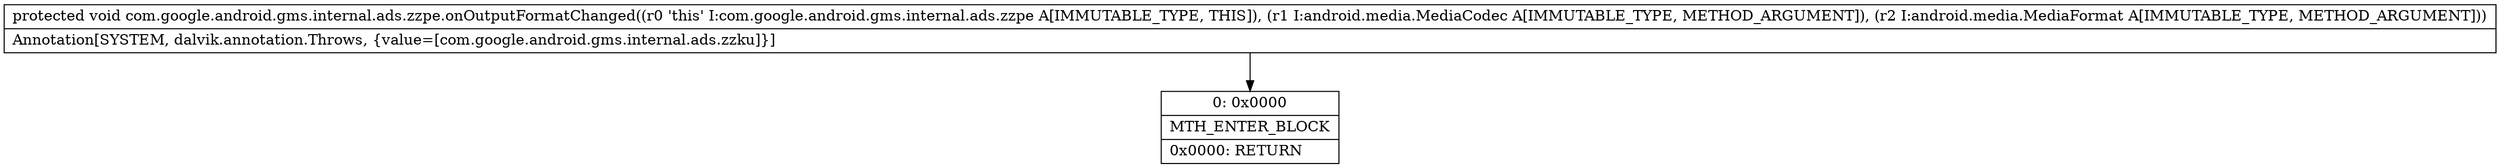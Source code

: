 digraph "CFG forcom.google.android.gms.internal.ads.zzpe.onOutputFormatChanged(Landroid\/media\/MediaCodec;Landroid\/media\/MediaFormat;)V" {
Node_0 [shape=record,label="{0\:\ 0x0000|MTH_ENTER_BLOCK\l|0x0000: RETURN   \l}"];
MethodNode[shape=record,label="{protected void com.google.android.gms.internal.ads.zzpe.onOutputFormatChanged((r0 'this' I:com.google.android.gms.internal.ads.zzpe A[IMMUTABLE_TYPE, THIS]), (r1 I:android.media.MediaCodec A[IMMUTABLE_TYPE, METHOD_ARGUMENT]), (r2 I:android.media.MediaFormat A[IMMUTABLE_TYPE, METHOD_ARGUMENT]))  | Annotation[SYSTEM, dalvik.annotation.Throws, \{value=[com.google.android.gms.internal.ads.zzku]\}]\l}"];
MethodNode -> Node_0;
}

